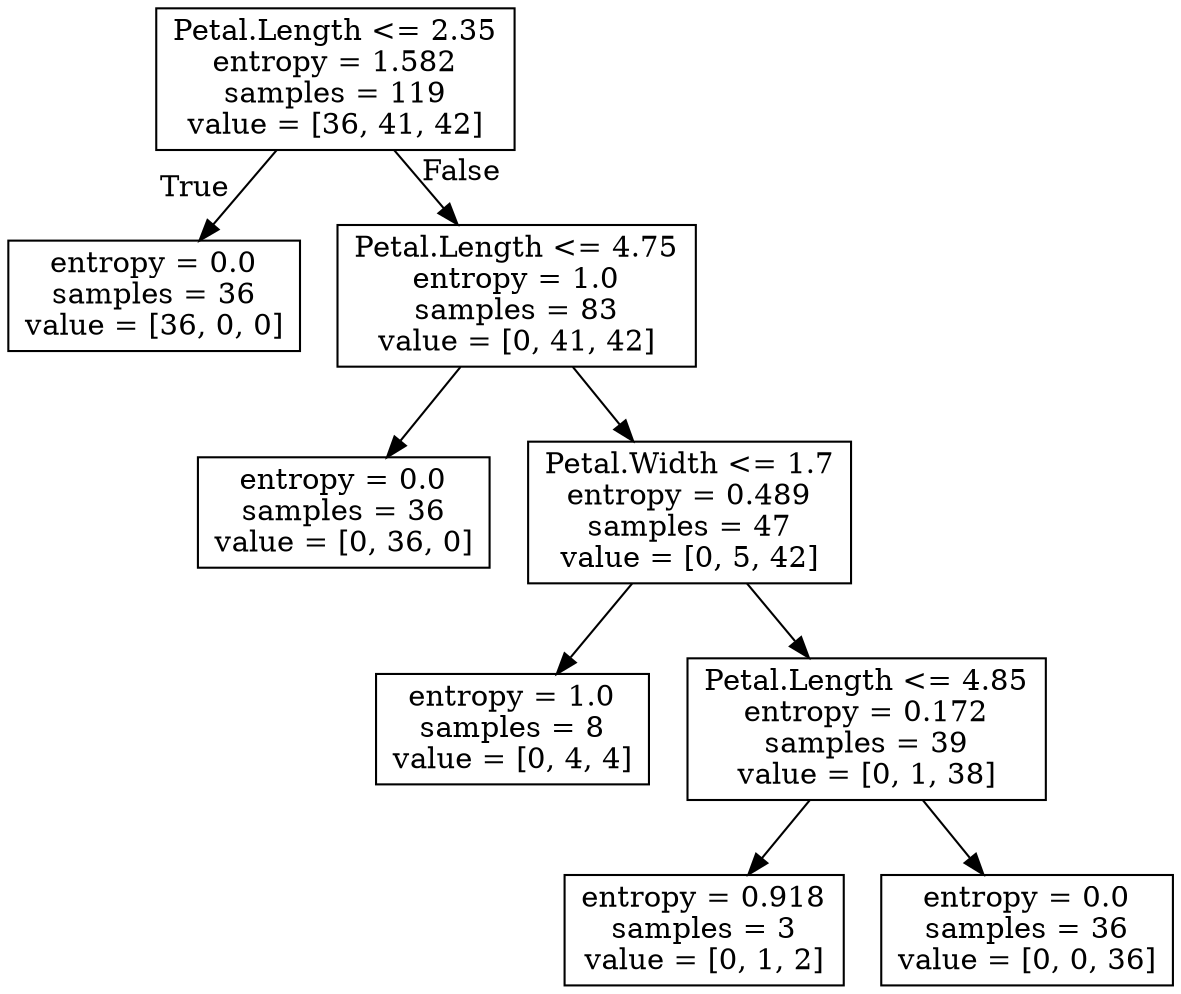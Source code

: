 digraph Tree {
node [shape=box] ;
0 [label="Petal.Length <= 2.35\nentropy = 1.582\nsamples = 119\nvalue = [36, 41, 42]"] ;
1 [label="entropy = 0.0\nsamples = 36\nvalue = [36, 0, 0]"] ;
0 -> 1 [labeldistance=2.5, labelangle=45, headlabel="True"] ;
2 [label="Petal.Length <= 4.75\nentropy = 1.0\nsamples = 83\nvalue = [0, 41, 42]"] ;
0 -> 2 [labeldistance=2.5, labelangle=-45, headlabel="False"] ;
3 [label="entropy = 0.0\nsamples = 36\nvalue = [0, 36, 0]"] ;
2 -> 3 ;
4 [label="Petal.Width <= 1.7\nentropy = 0.489\nsamples = 47\nvalue = [0, 5, 42]"] ;
2 -> 4 ;
5 [label="entropy = 1.0\nsamples = 8\nvalue = [0, 4, 4]"] ;
4 -> 5 ;
6 [label="Petal.Length <= 4.85\nentropy = 0.172\nsamples = 39\nvalue = [0, 1, 38]"] ;
4 -> 6 ;
7 [label="entropy = 0.918\nsamples = 3\nvalue = [0, 1, 2]"] ;
6 -> 7 ;
8 [label="entropy = 0.0\nsamples = 36\nvalue = [0, 0, 36]"] ;
6 -> 8 ;
}